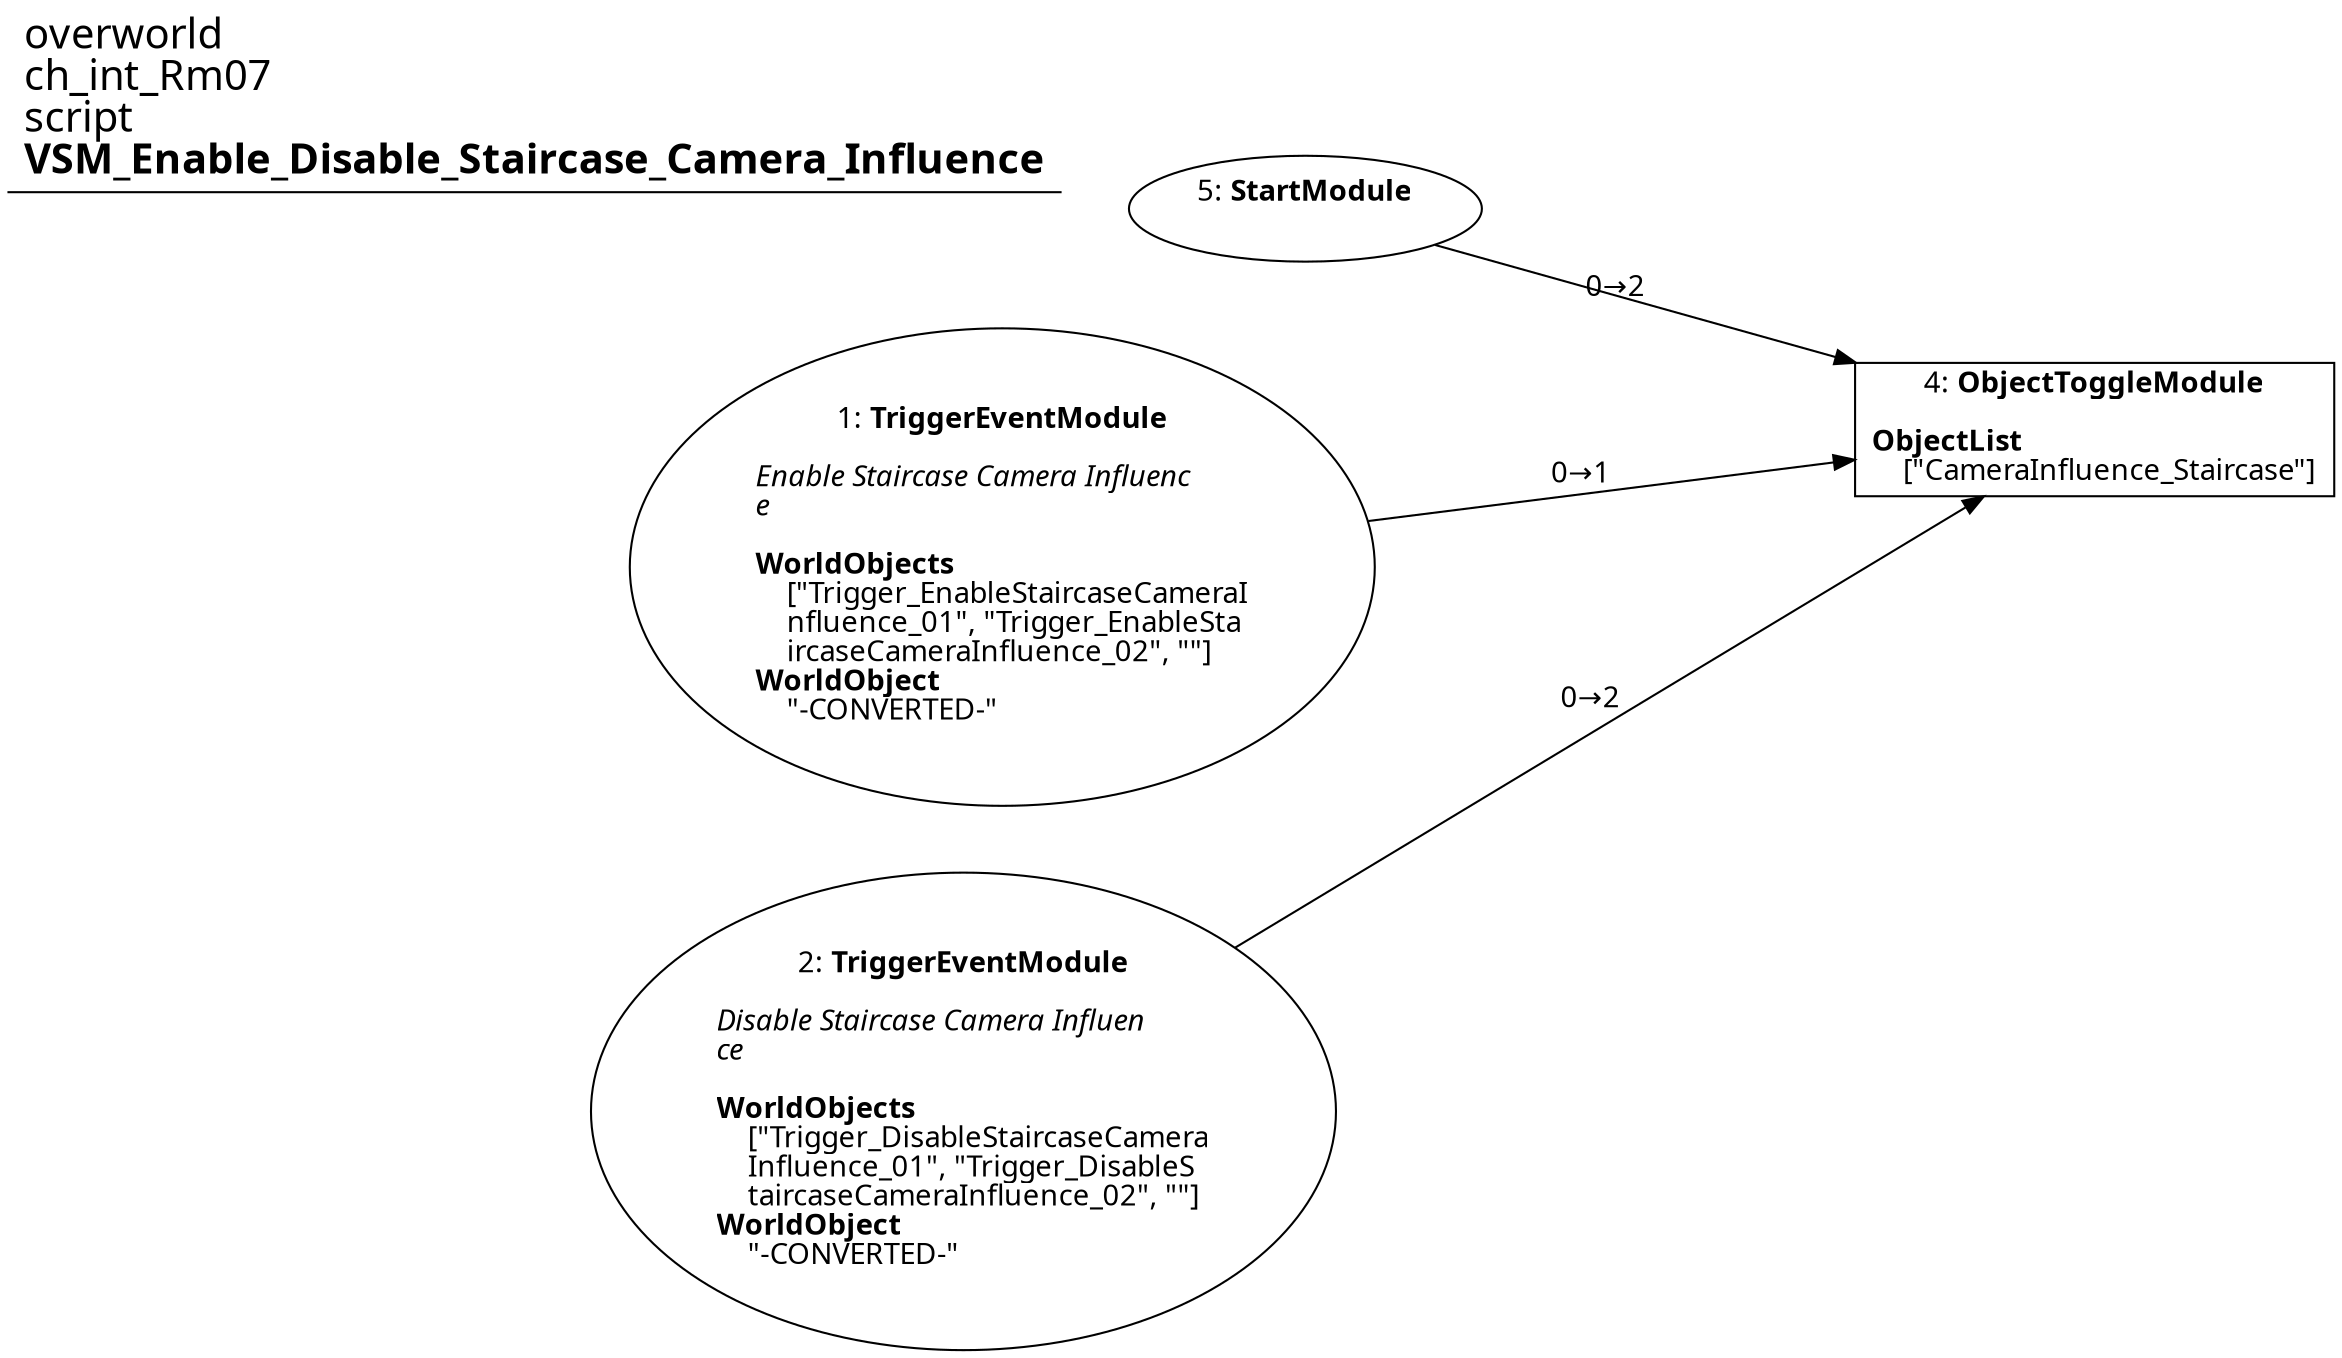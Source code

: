 digraph {
    layout = fdp;
    overlap = prism;
    sep = "+16";
    splines = spline;

    node [ shape = box ];

    graph [ fontname = "Segoe UI" ];
    node [ fontname = "Segoe UI" ];
    edge [ fontname = "Segoe UI" ];

    1 [ label = <1: <b>TriggerEventModule</b><br/><br/><i>Enable Staircase Camera Influenc<br align="left"/>e<br align="left"/></i><br align="left"/><b>WorldObjects</b><br align="left"/>    [&quot;Trigger_EnableStaircaseCameraI<br align="left"/>    nfluence_01&quot;, &quot;Trigger_EnableSta<br align="left"/>    ircaseCameraInfluence_02&quot;, &quot;&quot;]<br align="left"/><b>WorldObject</b><br align="left"/>    &quot;-CONVERTED-&quot;<br align="left"/>> ];
    1 [ shape = oval ]
    1 [ pos = "0.36,-0.263!" ];
    1 -> 4 [ label = "0→1" ];

    2 [ label = <2: <b>TriggerEventModule</b><br/><br/><i>Disable Staircase Camera Influen<br align="left"/>ce<br align="left"/></i><br align="left"/><b>WorldObjects</b><br align="left"/>    [&quot;Trigger_DisableStaircaseCamera<br align="left"/>    Influence_01&quot;, &quot;Trigger_DisableS<br align="left"/>    taircaseCameraInfluence_02&quot;, &quot;&quot;]<br align="left"/><b>WorldObject</b><br align="left"/>    &quot;-CONVERTED-&quot;<br align="left"/>> ];
    2 [ shape = oval ]
    2 [ pos = "0.35900003,-0.46600002!" ];
    2 -> 4 [ label = "0→2" ];

    4 [ label = <4: <b>ObjectToggleModule</b><br/><br/><b>ObjectList</b><br align="left"/>    [&quot;CameraInfluence_Staircase&quot;]<br align="left"/>> ];
    4 [ pos = "0.87100005,-0.22000001!" ];

    5 [ label = <5: <b>StartModule</b><br/><br/>> ];
    5 [ shape = oval ]
    5 [ pos = "0.365,-0.12100001!" ];
    5 -> 4 [ label = "0→2" ];

    title [ pos = "0.358,-0.120000005!" ];
    title [ shape = underline ];
    title [ label = <<font point-size="20">overworld<br align="left"/>ch_int_Rm07<br align="left"/>script<br align="left"/><b>VSM_Enable_Disable_Staircase_Camera_Influence</b><br align="left"/></font>> ];
}
